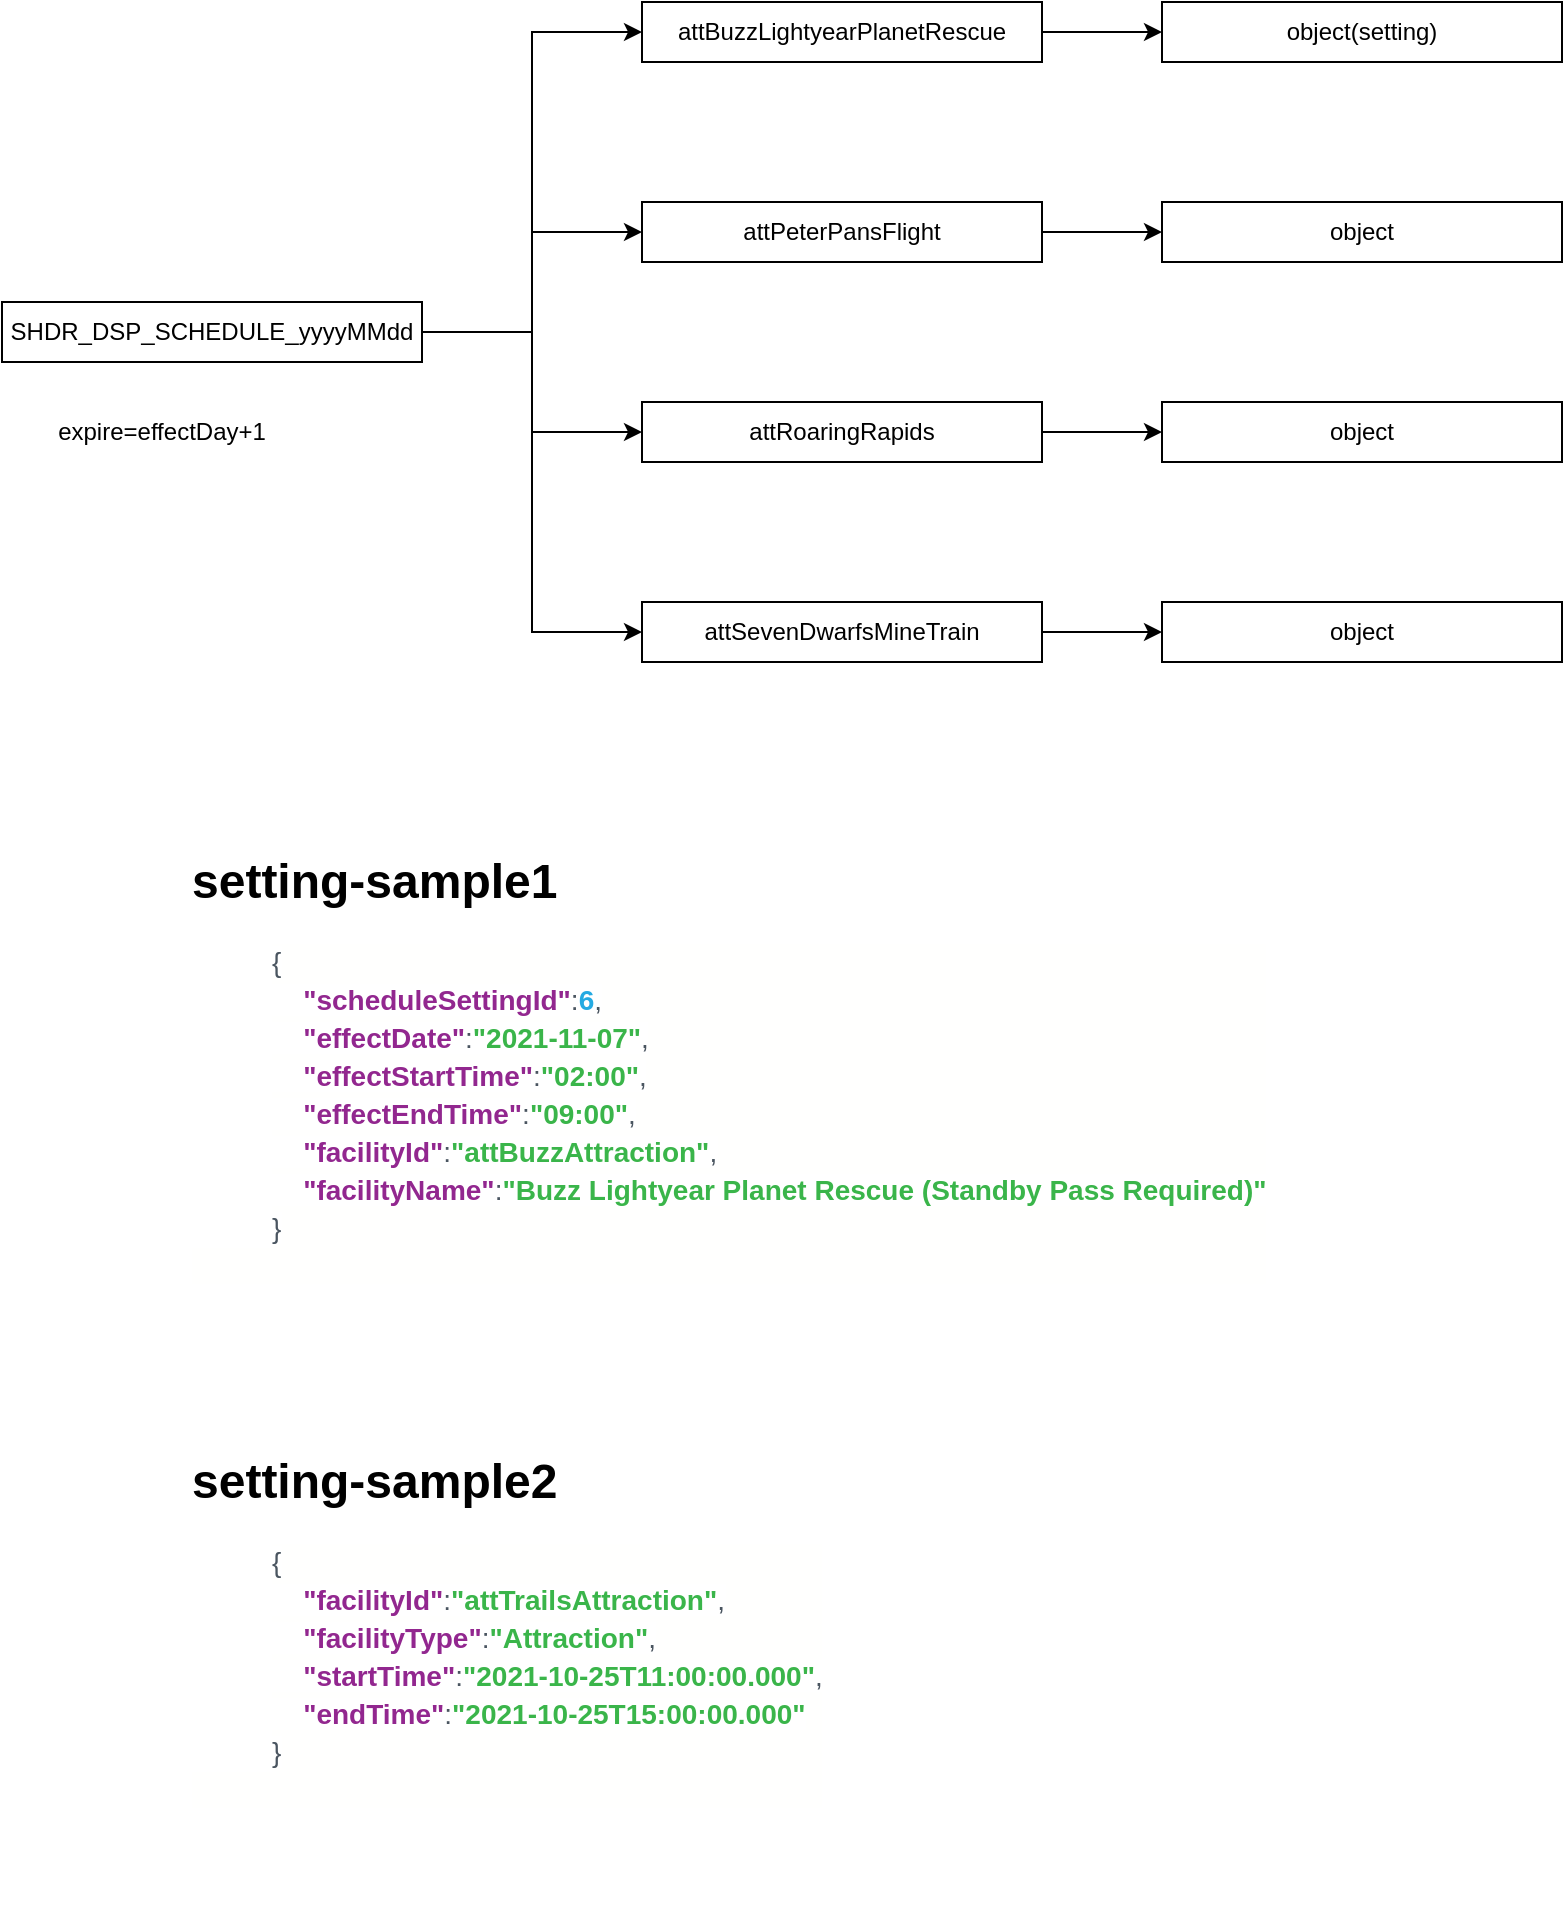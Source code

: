 <mxfile version="15.7.0" type="github">
  <diagram id="rLuyQkyRNVA7PjmHLWfP" name="Page-1">
    <mxGraphModel dx="1232" dy="809" grid="1" gridSize="10" guides="1" tooltips="1" connect="1" arrows="1" fold="1" page="1" pageScale="1" pageWidth="827" pageHeight="1169" math="0" shadow="0">
      <root>
        <mxCell id="0" />
        <mxCell id="1" parent="0" />
        <mxCell id="c-ABXW_W6YDXH90Z_Zqb-7" style="edgeStyle=orthogonalEdgeStyle;rounded=0;orthogonalLoop=1;jettySize=auto;html=1;exitX=1;exitY=0.5;exitDx=0;exitDy=0;entryX=0;entryY=0.5;entryDx=0;entryDy=0;" parent="1" source="c-ABXW_W6YDXH90Z_Zqb-1" target="c-ABXW_W6YDXH90Z_Zqb-2" edge="1">
          <mxGeometry relative="1" as="geometry" />
        </mxCell>
        <mxCell id="c-ABXW_W6YDXH90Z_Zqb-8" style="edgeStyle=orthogonalEdgeStyle;rounded=0;orthogonalLoop=1;jettySize=auto;html=1;exitX=1;exitY=0.5;exitDx=0;exitDy=0;entryX=0;entryY=0.5;entryDx=0;entryDy=0;" parent="1" source="c-ABXW_W6YDXH90Z_Zqb-1" target="c-ABXW_W6YDXH90Z_Zqb-6" edge="1">
          <mxGeometry relative="1" as="geometry" />
        </mxCell>
        <mxCell id="c-ABXW_W6YDXH90Z_Zqb-9" style="edgeStyle=orthogonalEdgeStyle;rounded=0;orthogonalLoop=1;jettySize=auto;html=1;exitX=1;exitY=0.5;exitDx=0;exitDy=0;entryX=0;entryY=0.5;entryDx=0;entryDy=0;" parent="1" source="c-ABXW_W6YDXH90Z_Zqb-1" target="c-ABXW_W6YDXH90Z_Zqb-5" edge="1">
          <mxGeometry relative="1" as="geometry" />
        </mxCell>
        <mxCell id="c-ABXW_W6YDXH90Z_Zqb-10" style="edgeStyle=orthogonalEdgeStyle;rounded=0;orthogonalLoop=1;jettySize=auto;html=1;exitX=1;exitY=0.5;exitDx=0;exitDy=0;entryX=0;entryY=0.5;entryDx=0;entryDy=0;" parent="1" source="c-ABXW_W6YDXH90Z_Zqb-1" target="c-ABXW_W6YDXH90Z_Zqb-4" edge="1">
          <mxGeometry relative="1" as="geometry" />
        </mxCell>
        <mxCell id="c-ABXW_W6YDXH90Z_Zqb-1" value="SHDR_DSP_SCHEDULE_yyyyMMdd" style="rounded=0;whiteSpace=wrap;html=1;" parent="1" vertex="1">
          <mxGeometry x="30" y="270" width="210" height="30" as="geometry" />
        </mxCell>
        <mxCell id="c-ABXW_W6YDXH90Z_Zqb-12" value="" style="edgeStyle=orthogonalEdgeStyle;rounded=0;orthogonalLoop=1;jettySize=auto;html=1;" parent="1" source="c-ABXW_W6YDXH90Z_Zqb-2" target="c-ABXW_W6YDXH90Z_Zqb-11" edge="1">
          <mxGeometry relative="1" as="geometry" />
        </mxCell>
        <mxCell id="c-ABXW_W6YDXH90Z_Zqb-2" value="attBuzzLightyearPlanetRescue" style="rounded=0;whiteSpace=wrap;html=1;" parent="1" vertex="1">
          <mxGeometry x="350" y="120" width="200" height="30" as="geometry" />
        </mxCell>
        <mxCell id="c-ABXW_W6YDXH90Z_Zqb-3" style="edgeStyle=orthogonalEdgeStyle;rounded=0;orthogonalLoop=1;jettySize=auto;html=1;exitX=0.5;exitY=1;exitDx=0;exitDy=0;" parent="1" source="c-ABXW_W6YDXH90Z_Zqb-2" target="c-ABXW_W6YDXH90Z_Zqb-2" edge="1">
          <mxGeometry relative="1" as="geometry" />
        </mxCell>
        <mxCell id="c-ABXW_W6YDXH90Z_Zqb-21" style="edgeStyle=orthogonalEdgeStyle;rounded=0;orthogonalLoop=1;jettySize=auto;html=1;exitX=1;exitY=0.5;exitDx=0;exitDy=0;" parent="1" source="c-ABXW_W6YDXH90Z_Zqb-4" target="c-ABXW_W6YDXH90Z_Zqb-15" edge="1">
          <mxGeometry relative="1" as="geometry" />
        </mxCell>
        <mxCell id="c-ABXW_W6YDXH90Z_Zqb-4" value="attSevenDwarfsMineTrain" style="rounded=0;whiteSpace=wrap;html=1;" parent="1" vertex="1">
          <mxGeometry x="350" y="420" width="200" height="30" as="geometry" />
        </mxCell>
        <mxCell id="c-ABXW_W6YDXH90Z_Zqb-20" style="edgeStyle=orthogonalEdgeStyle;rounded=0;orthogonalLoop=1;jettySize=auto;html=1;exitX=1;exitY=0.5;exitDx=0;exitDy=0;" parent="1" source="c-ABXW_W6YDXH90Z_Zqb-5" target="c-ABXW_W6YDXH90Z_Zqb-16" edge="1">
          <mxGeometry relative="1" as="geometry" />
        </mxCell>
        <mxCell id="c-ABXW_W6YDXH90Z_Zqb-5" value="attRoaringRapids" style="rounded=0;whiteSpace=wrap;html=1;" parent="1" vertex="1">
          <mxGeometry x="350" y="320" width="200" height="30" as="geometry" />
        </mxCell>
        <mxCell id="c-ABXW_W6YDXH90Z_Zqb-19" style="edgeStyle=orthogonalEdgeStyle;rounded=0;orthogonalLoop=1;jettySize=auto;html=1;exitX=1;exitY=0.5;exitDx=0;exitDy=0;" parent="1" source="c-ABXW_W6YDXH90Z_Zqb-6" target="c-ABXW_W6YDXH90Z_Zqb-17" edge="1">
          <mxGeometry relative="1" as="geometry" />
        </mxCell>
        <mxCell id="c-ABXW_W6YDXH90Z_Zqb-6" value="attPeterPansFlight" style="rounded=0;whiteSpace=wrap;html=1;" parent="1" vertex="1">
          <mxGeometry x="350" y="220" width="200" height="30" as="geometry" />
        </mxCell>
        <mxCell id="c-ABXW_W6YDXH90Z_Zqb-11" value="object(setting)" style="rounded=0;whiteSpace=wrap;html=1;" parent="1" vertex="1">
          <mxGeometry x="610" y="120" width="200" height="30" as="geometry" />
        </mxCell>
        <mxCell id="c-ABXW_W6YDXH90Z_Zqb-15" value="object" style="rounded=0;whiteSpace=wrap;html=1;" parent="1" vertex="1">
          <mxGeometry x="610" y="420" width="200" height="30" as="geometry" />
        </mxCell>
        <mxCell id="c-ABXW_W6YDXH90Z_Zqb-16" value="object" style="rounded=0;whiteSpace=wrap;html=1;" parent="1" vertex="1">
          <mxGeometry x="610" y="320" width="200" height="30" as="geometry" />
        </mxCell>
        <mxCell id="c-ABXW_W6YDXH90Z_Zqb-17" value="object" style="rounded=0;whiteSpace=wrap;html=1;" parent="1" vertex="1">
          <mxGeometry x="610" y="220" width="200" height="30" as="geometry" />
        </mxCell>
        <mxCell id="c-ABXW_W6YDXH90Z_Zqb-22" value="expire=effectDay+1" style="text;html=1;strokeColor=none;fillColor=none;align=center;verticalAlign=middle;whiteSpace=wrap;rounded=0;" parent="1" vertex="1">
          <mxGeometry x="80" y="320" width="60" height="30" as="geometry" />
        </mxCell>
        <mxCell id="c-ABXW_W6YDXH90Z_Zqb-25" value="&lt;h1&gt;setting-sample1&lt;/h1&gt;&lt;blockquote style=&quot;margin: 0 0 0 40px ; border: none ; padding: 0px&quot;&gt;&lt;div style=&quot;background-color: rgb(255 , 255 , 254) ; line-height: 18px&quot;&gt;&lt;span style=&quot;color: rgb(74 , 85 , 96) ; font-family: &amp;#34;menlo&amp;#34; , monospace , &amp;#34;tahoma&amp;#34; , , ; font-size: 14px ; background-color: rgb(255 , 255 , 255)&quot;&gt;{&lt;/span&gt;&lt;br style=&quot;box-sizing: border-box ; color: rgb(74 , 85 , 96) ; font-family: &amp;#34;menlo&amp;#34; , monospace , &amp;#34;tahoma&amp;#34; , , ; font-size: 14px ; background-color: rgb(255 , 255 , 255)&quot;&gt;&lt;span style=&quot;color: rgb(74 , 85 , 96) ; font-family: &amp;#34;menlo&amp;#34; , monospace , &amp;#34;tahoma&amp;#34; , , ; font-size: 14px ; background-color: rgb(255 , 255 , 255)&quot;&gt;&amp;nbsp;&amp;nbsp;&amp;nbsp;&amp;nbsp;&lt;/span&gt;&lt;span class=&quot;json_key&quot; style=&quot;box-sizing: border-box ; font-size: 14px ; color: rgb(146 , 39 , 143) ; font-weight: bold ; font-family: &amp;#34;menlo&amp;#34; , monospace , &amp;#34;tahoma&amp;#34; , , ; background-color: rgb(255 , 255 , 255)&quot;&gt;&quot;scheduleSettingId&quot;&lt;/span&gt;&lt;span style=&quot;color: rgb(74 , 85 , 96) ; font-family: &amp;#34;menlo&amp;#34; , monospace , &amp;#34;tahoma&amp;#34; , , ; font-size: 14px ; background-color: rgb(255 , 255 , 255)&quot;&gt;:&lt;/span&gt;&lt;span class=&quot;json_number&quot; style=&quot;box-sizing: border-box ; font-size: 14px ; color: rgb(37 , 170 , 226) ; font-weight: bold ; font-family: &amp;#34;menlo&amp;#34; , monospace , &amp;#34;tahoma&amp;#34; , , ; background-color: rgb(255 , 255 , 255)&quot;&gt;6&lt;/span&gt;&lt;span style=&quot;color: rgb(74 , 85 , 96) ; font-family: &amp;#34;menlo&amp;#34; , monospace , &amp;#34;tahoma&amp;#34; , , ; font-size: 14px ; background-color: rgb(255 , 255 , 255)&quot;&gt;,&lt;/span&gt;&lt;br style=&quot;box-sizing: border-box ; color: rgb(74 , 85 , 96) ; font-family: &amp;#34;menlo&amp;#34; , monospace , &amp;#34;tahoma&amp;#34; , , ; font-size: 14px ; background-color: rgb(255 , 255 , 255)&quot;&gt;&lt;span style=&quot;color: rgb(74 , 85 , 96) ; font-family: &amp;#34;menlo&amp;#34; , monospace , &amp;#34;tahoma&amp;#34; , , ; font-size: 14px ; background-color: rgb(255 , 255 , 255)&quot;&gt;&amp;nbsp;&amp;nbsp;&amp;nbsp;&amp;nbsp;&lt;/span&gt;&lt;span class=&quot;json_key&quot; style=&quot;box-sizing: border-box ; font-size: 14px ; color: rgb(146 , 39 , 143) ; font-weight: bold ; font-family: &amp;#34;menlo&amp;#34; , monospace , &amp;#34;tahoma&amp;#34; , , ; background-color: rgb(255 , 255 , 255)&quot;&gt;&quot;effectDate&quot;&lt;/span&gt;&lt;span style=&quot;color: rgb(74 , 85 , 96) ; font-family: &amp;#34;menlo&amp;#34; , monospace , &amp;#34;tahoma&amp;#34; , , ; font-size: 14px ; background-color: rgb(255 , 255 , 255)&quot;&gt;:&lt;/span&gt;&lt;span class=&quot;json_string&quot; style=&quot;box-sizing: border-box ; font-size: 14px ; color: rgb(58 , 181 , 74) ; font-weight: bold ; font-family: &amp;#34;menlo&amp;#34; , monospace , &amp;#34;tahoma&amp;#34; , , ; background-color: rgb(255 , 255 , 255)&quot;&gt;&quot;2021-11-07&quot;&lt;/span&gt;&lt;span style=&quot;color: rgb(74 , 85 , 96) ; font-family: &amp;#34;menlo&amp;#34; , monospace , &amp;#34;tahoma&amp;#34; , , ; font-size: 14px ; background-color: rgb(255 , 255 , 255)&quot;&gt;,&lt;/span&gt;&lt;br style=&quot;box-sizing: border-box ; color: rgb(74 , 85 , 96) ; font-family: &amp;#34;menlo&amp;#34; , monospace , &amp;#34;tahoma&amp;#34; , , ; font-size: 14px ; background-color: rgb(255 , 255 , 255)&quot;&gt;&lt;span style=&quot;color: rgb(74 , 85 , 96) ; font-family: &amp;#34;menlo&amp;#34; , monospace , &amp;#34;tahoma&amp;#34; , , ; font-size: 14px ; background-color: rgb(255 , 255 , 255)&quot;&gt;&amp;nbsp;&amp;nbsp;&amp;nbsp;&amp;nbsp;&lt;/span&gt;&lt;span class=&quot;json_key&quot; style=&quot;box-sizing: border-box ; font-size: 14px ; color: rgb(146 , 39 , 143) ; font-weight: bold ; font-family: &amp;#34;menlo&amp;#34; , monospace , &amp;#34;tahoma&amp;#34; , , ; background-color: rgb(255 , 255 , 255)&quot;&gt;&quot;effectStartTime&quot;&lt;/span&gt;&lt;span style=&quot;color: rgb(74 , 85 , 96) ; font-family: &amp;#34;menlo&amp;#34; , monospace , &amp;#34;tahoma&amp;#34; , , ; font-size: 14px ; background-color: rgb(255 , 255 , 255)&quot;&gt;:&lt;/span&gt;&lt;span class=&quot;json_string&quot; style=&quot;box-sizing: border-box ; font-size: 14px ; color: rgb(58 , 181 , 74) ; font-weight: bold ; font-family: &amp;#34;menlo&amp;#34; , monospace , &amp;#34;tahoma&amp;#34; , , ; background-color: rgb(255 , 255 , 255)&quot;&gt;&quot;02:00&quot;&lt;/span&gt;&lt;span style=&quot;color: rgb(74 , 85 , 96) ; font-family: &amp;#34;menlo&amp;#34; , monospace , &amp;#34;tahoma&amp;#34; , , ; font-size: 14px ; background-color: rgb(255 , 255 , 255)&quot;&gt;,&lt;/span&gt;&lt;br style=&quot;box-sizing: border-box ; color: rgb(74 , 85 , 96) ; font-family: &amp;#34;menlo&amp;#34; , monospace , &amp;#34;tahoma&amp;#34; , , ; font-size: 14px ; background-color: rgb(255 , 255 , 255)&quot;&gt;&lt;span style=&quot;color: rgb(74 , 85 , 96) ; font-family: &amp;#34;menlo&amp;#34; , monospace , &amp;#34;tahoma&amp;#34; , , ; font-size: 14px ; background-color: rgb(255 , 255 , 255)&quot;&gt;&amp;nbsp;&amp;nbsp;&amp;nbsp;&amp;nbsp;&lt;/span&gt;&lt;span class=&quot;json_key&quot; style=&quot;box-sizing: border-box ; font-size: 14px ; color: rgb(146 , 39 , 143) ; font-weight: bold ; font-family: &amp;#34;menlo&amp;#34; , monospace , &amp;#34;tahoma&amp;#34; , , ; background-color: rgb(255 , 255 , 255)&quot;&gt;&quot;effectEndTime&quot;&lt;/span&gt;&lt;span style=&quot;color: rgb(74 , 85 , 96) ; font-family: &amp;#34;menlo&amp;#34; , monospace , &amp;#34;tahoma&amp;#34; , , ; font-size: 14px ; background-color: rgb(255 , 255 , 255)&quot;&gt;:&lt;/span&gt;&lt;span class=&quot;json_string&quot; style=&quot;box-sizing: border-box ; font-size: 14px ; color: rgb(58 , 181 , 74) ; font-weight: bold ; font-family: &amp;#34;menlo&amp;#34; , monospace , &amp;#34;tahoma&amp;#34; , , ; background-color: rgb(255 , 255 , 255)&quot;&gt;&quot;09:00&quot;&lt;/span&gt;&lt;span style=&quot;color: rgb(74 , 85 , 96) ; font-family: &amp;#34;menlo&amp;#34; , monospace , &amp;#34;tahoma&amp;#34; , , ; font-size: 14px ; background-color: rgb(255 , 255 , 255)&quot;&gt;,&lt;/span&gt;&lt;br style=&quot;box-sizing: border-box ; color: rgb(74 , 85 , 96) ; font-family: &amp;#34;menlo&amp;#34; , monospace , &amp;#34;tahoma&amp;#34; , , ; font-size: 14px ; background-color: rgb(255 , 255 , 255)&quot;&gt;&lt;span style=&quot;color: rgb(74 , 85 , 96) ; font-family: &amp;#34;menlo&amp;#34; , monospace , &amp;#34;tahoma&amp;#34; , , ; font-size: 14px ; background-color: rgb(255 , 255 , 255)&quot;&gt;&amp;nbsp;&amp;nbsp;&amp;nbsp;&amp;nbsp;&lt;/span&gt;&lt;span class=&quot;json_key&quot; style=&quot;box-sizing: border-box ; font-size: 14px ; color: rgb(146 , 39 , 143) ; font-weight: bold ; font-family: &amp;#34;menlo&amp;#34; , monospace , &amp;#34;tahoma&amp;#34; , , ; background-color: rgb(255 , 255 , 255)&quot;&gt;&quot;facilityId&quot;&lt;/span&gt;&lt;span style=&quot;color: rgb(74 , 85 , 96) ; font-family: &amp;#34;menlo&amp;#34; , monospace , &amp;#34;tahoma&amp;#34; , , ; font-size: 14px ; background-color: rgb(255 , 255 , 255)&quot;&gt;:&lt;/span&gt;&lt;span class=&quot;json_string&quot; style=&quot;box-sizing: border-box ; font-size: 14px ; color: rgb(58 , 181 , 74) ; font-weight: bold ; font-family: &amp;#34;menlo&amp;#34; , monospace , &amp;#34;tahoma&amp;#34; , , ; background-color: rgb(255 , 255 , 255)&quot;&gt;&quot;attBuzzAttraction&quot;&lt;/span&gt;&lt;span style=&quot;color: rgb(74 , 85 , 96) ; font-family: &amp;#34;menlo&amp;#34; , monospace , &amp;#34;tahoma&amp;#34; , , ; font-size: 14px ; background-color: rgb(255 , 255 , 255)&quot;&gt;,&lt;/span&gt;&lt;br style=&quot;box-sizing: border-box ; color: rgb(74 , 85 , 96) ; font-family: &amp;#34;menlo&amp;#34; , monospace , &amp;#34;tahoma&amp;#34; , , ; font-size: 14px ; background-color: rgb(255 , 255 , 255)&quot;&gt;&lt;span style=&quot;color: rgb(74 , 85 , 96) ; font-family: &amp;#34;menlo&amp;#34; , monospace , &amp;#34;tahoma&amp;#34; , , ; font-size: 14px ; background-color: rgb(255 , 255 , 255)&quot;&gt;&amp;nbsp;&amp;nbsp;&amp;nbsp;&amp;nbsp;&lt;/span&gt;&lt;span class=&quot;json_key&quot; style=&quot;box-sizing: border-box ; font-size: 14px ; color: rgb(146 , 39 , 143) ; font-weight: bold ; font-family: &amp;#34;menlo&amp;#34; , monospace , &amp;#34;tahoma&amp;#34; , , ; background-color: rgb(255 , 255 , 255)&quot;&gt;&quot;facilityName&quot;&lt;/span&gt;&lt;span style=&quot;color: rgb(74 , 85 , 96) ; font-family: &amp;#34;menlo&amp;#34; , monospace , &amp;#34;tahoma&amp;#34; , , ; font-size: 14px ; background-color: rgb(255 , 255 , 255)&quot;&gt;:&lt;/span&gt;&lt;span class=&quot;json_string&quot; style=&quot;box-sizing: border-box ; font-size: 14px ; color: rgb(58 , 181 , 74) ; font-weight: bold ; font-family: &amp;#34;menlo&amp;#34; , monospace , &amp;#34;tahoma&amp;#34; , , ; background-color: rgb(255 , 255 , 255)&quot;&gt;&quot;Buzz&amp;nbsp;Lightyear&amp;nbsp;Planet&amp;nbsp;Rescue&amp;nbsp;(Standby&amp;nbsp;Pass&amp;nbsp;Required)&quot;&lt;/span&gt;&lt;br style=&quot;box-sizing: border-box ; color: rgb(74 , 85 , 96) ; font-family: &amp;#34;menlo&amp;#34; , monospace , &amp;#34;tahoma&amp;#34; , , ; font-size: 14px ; background-color: rgb(255 , 255 , 255)&quot;&gt;&lt;span style=&quot;color: rgb(74 , 85 , 96) ; font-family: &amp;#34;menlo&amp;#34; , monospace , &amp;#34;tahoma&amp;#34; , , ; font-size: 14px ; background-color: rgb(255 , 255 , 255)&quot;&gt;}&lt;/span&gt;&lt;br&gt;&lt;/div&gt;&lt;/blockquote&gt;&lt;div style=&quot;background-color: rgb(255 , 255 , 254) ; line-height: 18px&quot;&gt;&lt;br&gt;&lt;/div&gt;" style="text;html=1;strokeColor=none;fillColor=none;spacing=5;spacingTop=-20;whiteSpace=wrap;overflow=hidden;rounded=0;" parent="1" vertex="1">
          <mxGeometry x="120" y="540" width="570" height="240" as="geometry" />
        </mxCell>
        <mxCell id="N3twW4OOPJNCZnozmPtB-1" value="&lt;h1&gt;setting-sample2&lt;/h1&gt;&lt;blockquote style=&quot;margin: 0 0 0 40px ; border: none ; padding: 0px&quot;&gt;&lt;div style=&quot;background-color: rgb(255 , 255 , 254) ; line-height: 18px&quot;&gt;&lt;span style=&quot;color: rgb(74 , 85 , 96) ; font-family: &amp;#34;menlo&amp;#34; , monospace , &amp;#34;tahoma&amp;#34; , , ; font-size: 14px ; background-color: rgb(255 , 255 , 255)&quot;&gt;{&lt;/span&gt;&lt;br style=&quot;box-sizing: border-box ; color: rgb(74 , 85 , 96) ; font-family: &amp;#34;menlo&amp;#34; , monospace , &amp;#34;tahoma&amp;#34; , , ; font-size: 14px ; background-color: rgb(255 , 255 , 255)&quot;&gt;&lt;span style=&quot;color: rgb(74 , 85 , 96) ; font-family: &amp;#34;menlo&amp;#34; , monospace , &amp;#34;tahoma&amp;#34; , , ; font-size: 14px ; background-color: rgb(255 , 255 , 255)&quot;&gt;&amp;nbsp;&amp;nbsp;&amp;nbsp;&amp;nbsp;&lt;/span&gt;&lt;span class=&quot;json_key&quot; style=&quot;box-sizing: border-box ; font-size: 14px ; color: rgb(146 , 39 , 143) ; font-weight: bold ; font-family: &amp;#34;menlo&amp;#34; , monospace , &amp;#34;tahoma&amp;#34; , , ; background-color: rgb(255 , 255 , 255)&quot;&gt;&quot;facilityId&quot;&lt;/span&gt;&lt;span style=&quot;color: rgb(74 , 85 , 96) ; font-family: &amp;#34;menlo&amp;#34; , monospace , &amp;#34;tahoma&amp;#34; , , ; font-size: 14px ; background-color: rgb(255 , 255 , 255)&quot;&gt;:&lt;/span&gt;&lt;span class=&quot;json_string&quot; style=&quot;box-sizing: border-box ; font-size: 14px ; color: rgb(58 , 181 , 74) ; font-weight: bold ; font-family: &amp;#34;menlo&amp;#34; , monospace , &amp;#34;tahoma&amp;#34; , , ; background-color: rgb(255 , 255 , 255)&quot;&gt;&quot;attTrailsAttraction&quot;&lt;/span&gt;&lt;span style=&quot;color: rgb(74 , 85 , 96) ; font-family: &amp;#34;menlo&amp;#34; , monospace , &amp;#34;tahoma&amp;#34; , , ; font-size: 14px ; background-color: rgb(255 , 255 , 255)&quot;&gt;,&lt;/span&gt;&lt;br style=&quot;box-sizing: border-box ; color: rgb(74 , 85 , 96) ; font-family: &amp;#34;menlo&amp;#34; , monospace , &amp;#34;tahoma&amp;#34; , , ; font-size: 14px ; background-color: rgb(255 , 255 , 255)&quot;&gt;&lt;span style=&quot;color: rgb(74 , 85 , 96) ; font-family: &amp;#34;menlo&amp;#34; , monospace , &amp;#34;tahoma&amp;#34; , , ; font-size: 14px ; background-color: rgb(255 , 255 , 255)&quot;&gt;&amp;nbsp;&amp;nbsp;&amp;nbsp;&amp;nbsp;&lt;/span&gt;&lt;span class=&quot;json_key&quot; style=&quot;box-sizing: border-box ; font-size: 14px ; color: rgb(146 , 39 , 143) ; font-weight: bold ; font-family: &amp;#34;menlo&amp;#34; , monospace , &amp;#34;tahoma&amp;#34; , , ; background-color: rgb(255 , 255 , 255)&quot;&gt;&quot;facilityType&quot;&lt;/span&gt;&lt;span style=&quot;color: rgb(74 , 85 , 96) ; font-family: &amp;#34;menlo&amp;#34; , monospace , &amp;#34;tahoma&amp;#34; , , ; font-size: 14px ; background-color: rgb(255 , 255 , 255)&quot;&gt;:&lt;/span&gt;&lt;span class=&quot;json_string&quot; style=&quot;box-sizing: border-box ; font-size: 14px ; color: rgb(58 , 181 , 74) ; font-weight: bold ; font-family: &amp;#34;menlo&amp;#34; , monospace , &amp;#34;tahoma&amp;#34; , , ; background-color: rgb(255 , 255 , 255)&quot;&gt;&quot;Attraction&quot;&lt;/span&gt;&lt;span style=&quot;color: rgb(74 , 85 , 96) ; font-family: &amp;#34;menlo&amp;#34; , monospace , &amp;#34;tahoma&amp;#34; , , ; font-size: 14px ; background-color: rgb(255 , 255 , 255)&quot;&gt;,&lt;/span&gt;&lt;br style=&quot;box-sizing: border-box ; color: rgb(74 , 85 , 96) ; font-family: &amp;#34;menlo&amp;#34; , monospace , &amp;#34;tahoma&amp;#34; , , ; font-size: 14px ; background-color: rgb(255 , 255 , 255)&quot;&gt;&lt;span style=&quot;color: rgb(74 , 85 , 96) ; font-family: &amp;#34;menlo&amp;#34; , monospace , &amp;#34;tahoma&amp;#34; , , ; font-size: 14px ; background-color: rgb(255 , 255 , 255)&quot;&gt;&amp;nbsp;&amp;nbsp;&amp;nbsp;&amp;nbsp;&lt;/span&gt;&lt;span class=&quot;json_key&quot; style=&quot;box-sizing: border-box ; font-size: 14px ; color: rgb(146 , 39 , 143) ; font-weight: bold ; font-family: &amp;#34;menlo&amp;#34; , monospace , &amp;#34;tahoma&amp;#34; , , ; background-color: rgb(255 , 255 , 255)&quot;&gt;&quot;startTime&quot;&lt;/span&gt;&lt;span style=&quot;color: rgb(74 , 85 , 96) ; font-family: &amp;#34;menlo&amp;#34; , monospace , &amp;#34;tahoma&amp;#34; , , ; font-size: 14px ; background-color: rgb(255 , 255 , 255)&quot;&gt;:&lt;/span&gt;&lt;span class=&quot;json_string&quot; style=&quot;box-sizing: border-box ; font-size: 14px ; color: rgb(58 , 181 , 74) ; font-weight: bold ; font-family: &amp;#34;menlo&amp;#34; , monospace , &amp;#34;tahoma&amp;#34; , , ; background-color: rgb(255 , 255 , 255)&quot;&gt;&quot;2021-10-25T11:00:00.000&quot;&lt;/span&gt;&lt;span style=&quot;color: rgb(74 , 85 , 96) ; font-family: &amp;#34;menlo&amp;#34; , monospace , &amp;#34;tahoma&amp;#34; , , ; font-size: 14px ; background-color: rgb(255 , 255 , 255)&quot;&gt;,&lt;/span&gt;&lt;br style=&quot;box-sizing: border-box ; color: rgb(74 , 85 , 96) ; font-family: &amp;#34;menlo&amp;#34; , monospace , &amp;#34;tahoma&amp;#34; , , ; font-size: 14px ; background-color: rgb(255 , 255 , 255)&quot;&gt;&lt;span style=&quot;color: rgb(74 , 85 , 96) ; font-family: &amp;#34;menlo&amp;#34; , monospace , &amp;#34;tahoma&amp;#34; , , ; font-size: 14px ; background-color: rgb(255 , 255 , 255)&quot;&gt;&amp;nbsp;&amp;nbsp;&amp;nbsp;&amp;nbsp;&lt;/span&gt;&lt;span class=&quot;json_key&quot; style=&quot;box-sizing: border-box ; font-size: 14px ; color: rgb(146 , 39 , 143) ; font-weight: bold ; font-family: &amp;#34;menlo&amp;#34; , monospace , &amp;#34;tahoma&amp;#34; , , ; background-color: rgb(255 , 255 , 255)&quot;&gt;&quot;endTime&quot;&lt;/span&gt;&lt;span style=&quot;color: rgb(74 , 85 , 96) ; font-family: &amp;#34;menlo&amp;#34; , monospace , &amp;#34;tahoma&amp;#34; , , ; font-size: 14px ; background-color: rgb(255 , 255 , 255)&quot;&gt;:&lt;/span&gt;&lt;span class=&quot;json_string&quot; style=&quot;box-sizing: border-box ; font-size: 14px ; color: rgb(58 , 181 , 74) ; font-weight: bold ; font-family: &amp;#34;menlo&amp;#34; , monospace , &amp;#34;tahoma&amp;#34; , , ; background-color: rgb(255 , 255 , 255)&quot;&gt;&quot;2021-10-25T15:00:00.000&quot;&lt;/span&gt;&lt;br style=&quot;box-sizing: border-box ; color: rgb(74 , 85 , 96) ; font-family: &amp;#34;menlo&amp;#34; , monospace , &amp;#34;tahoma&amp;#34; , , ; font-size: 14px ; background-color: rgb(255 , 255 , 255)&quot;&gt;&lt;span style=&quot;color: rgb(74 , 85 , 96) ; font-family: &amp;#34;menlo&amp;#34; , monospace , &amp;#34;tahoma&amp;#34; , , ; font-size: 14px ; background-color: rgb(255 , 255 , 255)&quot;&gt;}&lt;/span&gt;&lt;br&gt;&lt;/div&gt;&lt;/blockquote&gt;&lt;div style=&quot;background-color: rgb(255 , 255 , 254) ; line-height: 18px&quot;&gt;&lt;br&gt;&lt;/div&gt;" style="text;html=1;strokeColor=none;fillColor=none;spacing=5;spacingTop=-20;whiteSpace=wrap;overflow=hidden;rounded=0;" vertex="1" parent="1">
          <mxGeometry x="120" y="840" width="570" height="240" as="geometry" />
        </mxCell>
      </root>
    </mxGraphModel>
  </diagram>
</mxfile>
